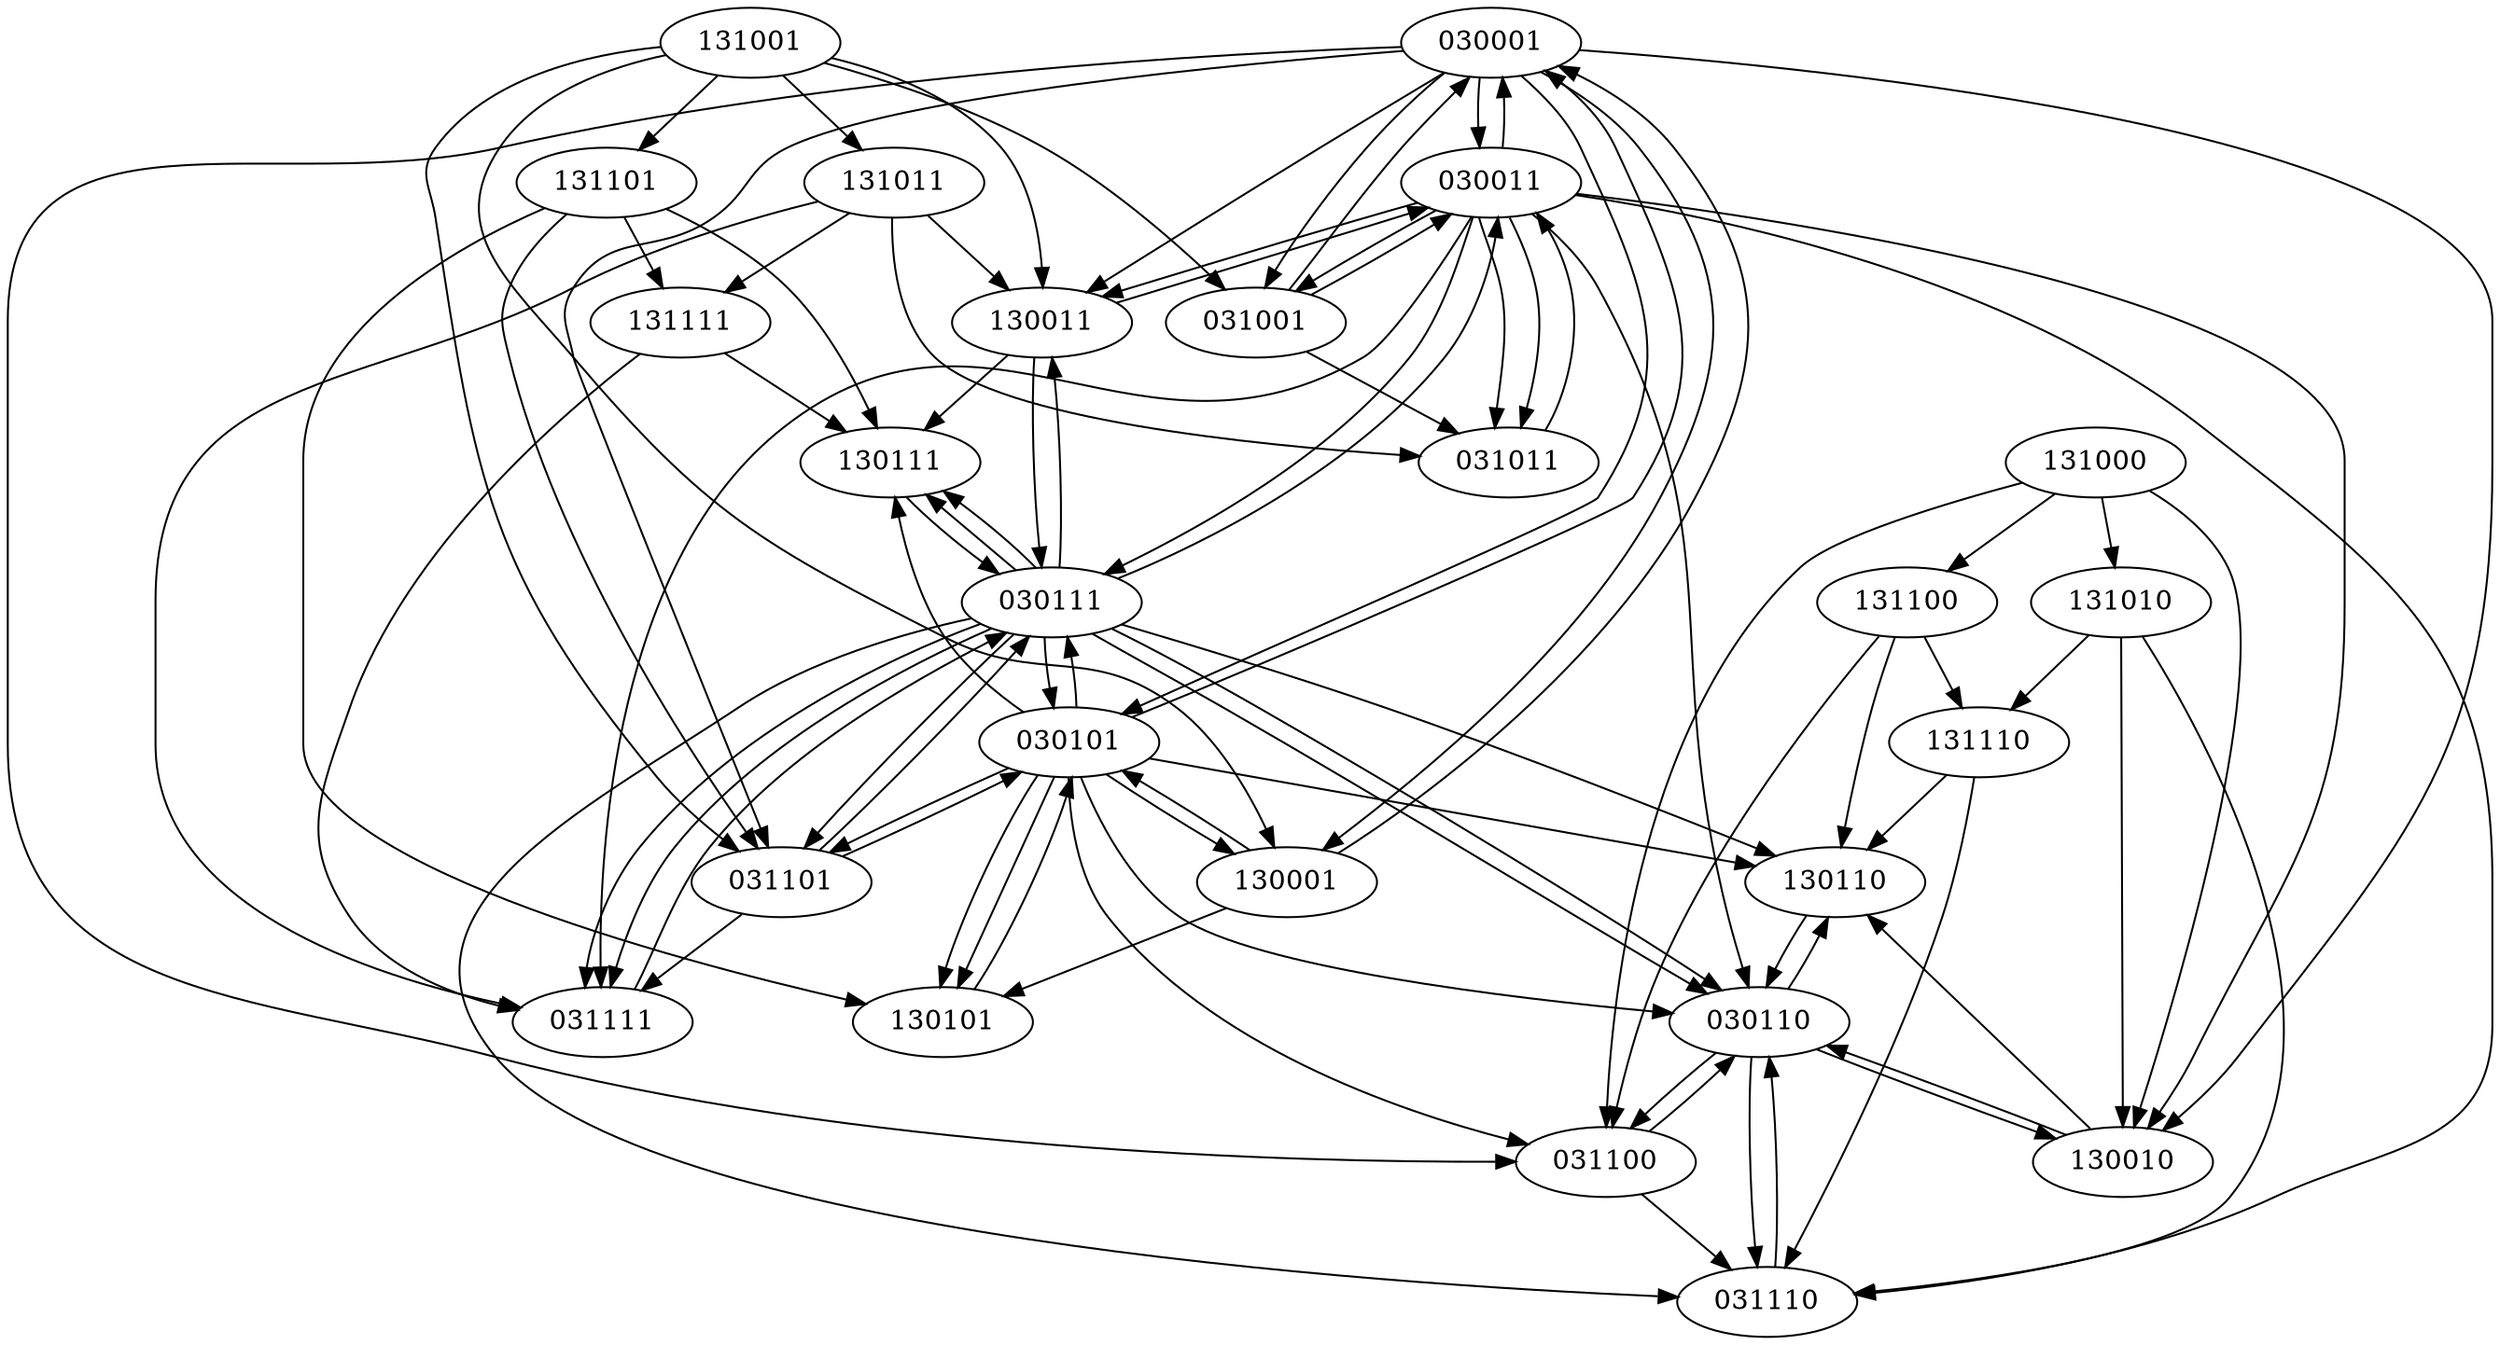 digraph G{

{node_1 [label="030001"];
node_2 [label="030011"];
node_3 [label="030101"];
node_4 [label="030110"];
node_5 [label="030111"];
node_6 [label="031001"];
node_7 [label="031011"];
node_8 [label="031100"];
node_9 [label="031101"];
node_10 [label="031110"];
node_11 [label="031111"];
node_12 [label="130001"];
node_13 [label="130010"];
node_14 [label="130011"];
node_15 [label="130101"];
node_16 [label="130110"];
node_17 [label="130111"];
node_18 [label="131000"];
node_19 [label="131001"];
node_20 [label="131010"];
node_21 [label="131011"];
node_22 [label="131100"];
node_23 [label="131101"];
node_24 [label="131110"];
node_25 [label="131111"];
}
node_1->node_12[penwidth=1]
node_1->node_2[penwidth=1]
node_1->node_14[penwidth=1]
node_1->node_13[penwidth=1]
node_1->node_6[penwidth=1]
node_1->node_3[penwidth=1]
node_1->node_9[penwidth=1]
node_1->node_8[penwidth=1]
node_2->node_1[penwidth=1]
node_2->node_7[penwidth=1]
node_2->node_6[penwidth=1]
node_2->node_14[penwidth=1]
node_2->node_13[penwidth=1]
node_2->node_7[penwidth=1]
node_2->node_5[penwidth=1]
node_2->node_4[penwidth=1]
node_2->node_11[penwidth=1]
node_2->node_10[penwidth=1]
node_3->node_1[penwidth=1]
node_3->node_15[penwidth=1]
node_3->node_12[penwidth=1]
node_3->node_15[penwidth=1]
node_3->node_5[penwidth=1]
node_3->node_4[penwidth=1]
node_3->node_17[penwidth=1]
node_3->node_16[penwidth=1]
node_3->node_9[penwidth=1]
node_3->node_8[penwidth=1]
node_4->node_16[penwidth=1]
node_4->node_13[penwidth=1]
node_4->node_10[penwidth=1]
node_4->node_8[penwidth=1]
node_5->node_2[penwidth=1]
node_5->node_17[penwidth=1]
node_5->node_14[penwidth=1]
node_5->node_3[penwidth=1]
node_5->node_11[penwidth=1]
node_5->node_9[penwidth=1]
node_5->node_4[penwidth=1]
node_5->node_17[penwidth=1]
node_5->node_16[penwidth=1]
node_5->node_4[penwidth=1]
node_5->node_11[penwidth=1]
node_5->node_10[penwidth=1]
node_6->node_1[penwidth=1]
node_6->node_7[penwidth=1]
node_6->node_2[penwidth=1]
node_7->node_2[penwidth=1]
node_8->node_10[penwidth=1]
node_8->node_4[penwidth=1]
node_9->node_3[penwidth=1]
node_9->node_11[penwidth=1]
node_9->node_5[penwidth=1]
node_10->node_4[penwidth=1]
node_11->node_5[penwidth=1]
node_12->node_1[penwidth=1]
node_12->node_15[penwidth=1]
node_12->node_3[penwidth=1]
node_13->node_16[penwidth=1]
node_13->node_4[penwidth=1]
node_14->node_2[penwidth=1]
node_14->node_17[penwidth=1]
node_14->node_5[penwidth=1]
node_15->node_3[penwidth=1]
node_16->node_4[penwidth=1]
node_17->node_5[penwidth=1]
node_18->node_22[penwidth=1]
node_18->node_8[penwidth=1]
node_18->node_20[penwidth=1]
node_18->node_13[penwidth=1]
node_19->node_6[penwidth=1]
node_19->node_23[penwidth=1]
node_19->node_9[penwidth=1]
node_19->node_12[penwidth=1]
node_19->node_21[penwidth=1]
node_19->node_14[penwidth=1]
node_20->node_24[penwidth=1]
node_20->node_10[penwidth=1]
node_20->node_13[penwidth=1]
node_21->node_7[penwidth=1]
node_21->node_25[penwidth=1]
node_21->node_11[penwidth=1]
node_21->node_14[penwidth=1]
node_22->node_8[penwidth=1]
node_22->node_24[penwidth=1]
node_22->node_16[penwidth=1]
node_23->node_9[penwidth=1]
node_23->node_15[penwidth=1]
node_23->node_25[penwidth=1]
node_23->node_17[penwidth=1]
node_24->node_10[penwidth=1]
node_24->node_16[penwidth=1]
node_25->node_11[penwidth=1]
node_25->node_17[penwidth=1]
}
